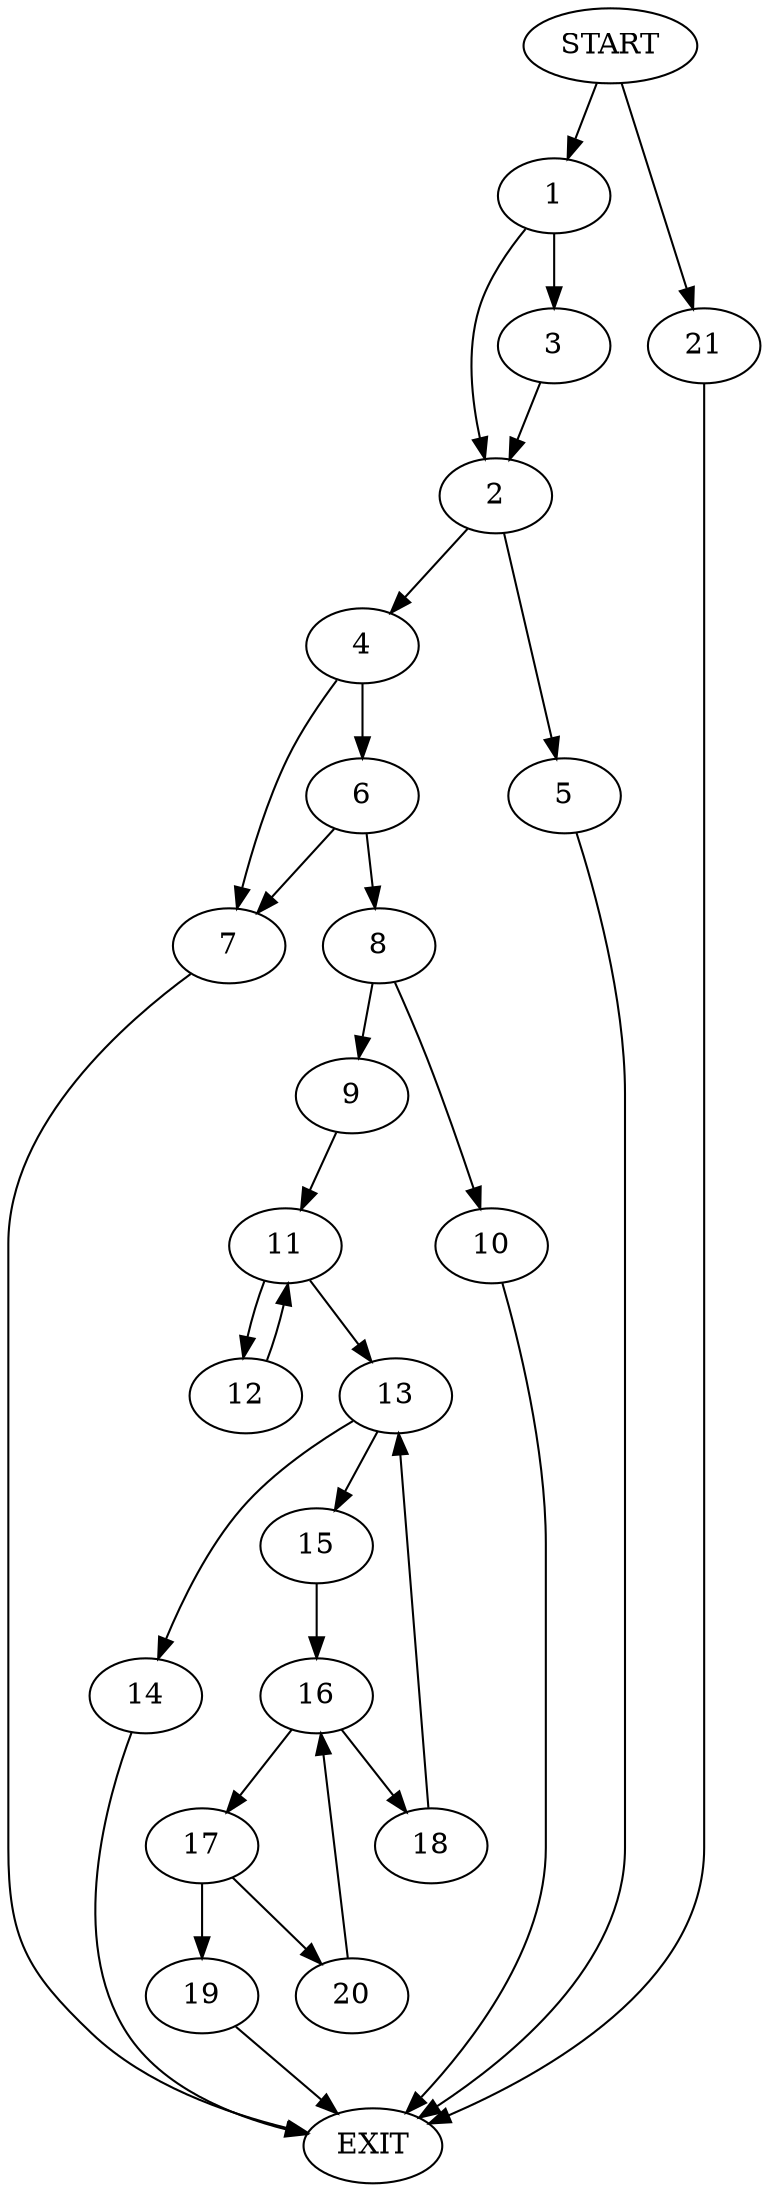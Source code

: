 digraph {
0 [label="START"]
22 [label="EXIT"]
0 -> 1
1 -> 2
1 -> 3
2 -> 4
2 -> 5
3 -> 2
5 -> 22
4 -> 6
4 -> 7
6 -> 8
6 -> 7
7 -> 22
8 -> 9
8 -> 10
9 -> 11
10 -> 22
11 -> 12
11 -> 13
12 -> 11
13 -> 14
13 -> 15
14 -> 22
15 -> 16
16 -> 17
16 -> 18
18 -> 13
17 -> 19
17 -> 20
19 -> 22
20 -> 16
0 -> 21
21 -> 22
}
